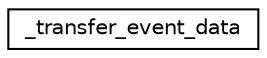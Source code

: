 digraph "Graphical Class Hierarchy"
{
  edge [fontname="Helvetica",fontsize="10",labelfontname="Helvetica",labelfontsize="10"];
  node [fontname="Helvetica",fontsize="10",shape=record];
  rankdir="LR";
  Node1 [label="_transfer_event_data",height=0.2,width=0.4,color="black", fillcolor="white", style="filled",URL="$struct__transfer__event__data.html"];
}
